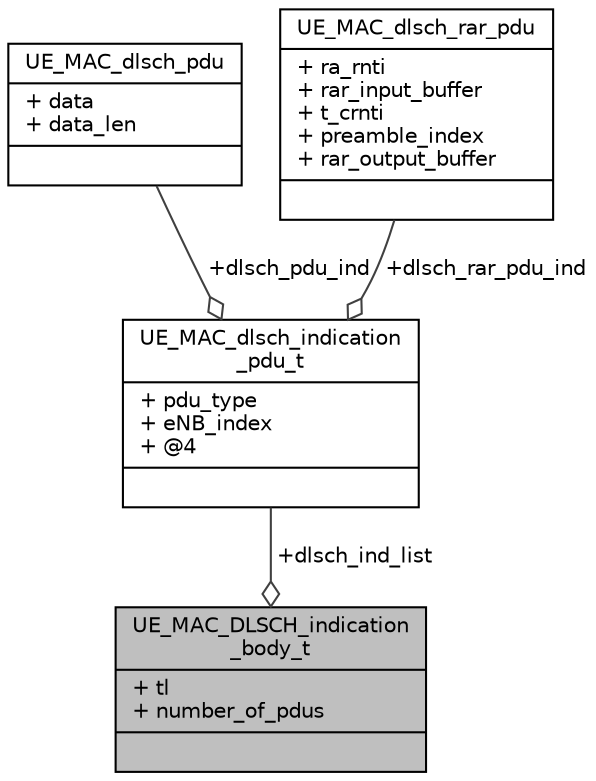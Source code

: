digraph "UE_MAC_DLSCH_indication_body_t"
{
 // LATEX_PDF_SIZE
  edge [fontname="Helvetica",fontsize="10",labelfontname="Helvetica",labelfontsize="10"];
  node [fontname="Helvetica",fontsize="10",shape=record];
  Node1 [label="{UE_MAC_DLSCH_indication\l_body_t\n|+ tl\l+ number_of_pdus\l|}",height=0.2,width=0.4,color="black", fillcolor="grey75", style="filled", fontcolor="black",tooltip=" "];
  Node2 -> Node1 [color="grey25",fontsize="10",style="solid",label=" +dlsch_ind_list" ,arrowhead="odiamond",fontname="Helvetica"];
  Node2 [label="{UE_MAC_dlsch_indication\l_pdu_t\n|+ pdu_type\l+ eNB_index\l+ @4\l|}",height=0.2,width=0.4,color="black", fillcolor="white", style="filled",URL="$structUE__MAC__dlsch__indication__pdu__t.html",tooltip=" "];
  Node3 -> Node2 [color="grey25",fontsize="10",style="solid",label=" +dlsch_pdu_ind" ,arrowhead="odiamond",fontname="Helvetica"];
  Node3 [label="{UE_MAC_dlsch_pdu\n|+ data\l+ data_len\l|}",height=0.2,width=0.4,color="black", fillcolor="white", style="filled",URL="$structUE__MAC__dlsch__pdu.html",tooltip=" "];
  Node4 -> Node2 [color="grey25",fontsize="10",style="solid",label=" +dlsch_rar_pdu_ind" ,arrowhead="odiamond",fontname="Helvetica"];
  Node4 [label="{UE_MAC_dlsch_rar_pdu\n|+ ra_rnti\l+ rar_input_buffer\l+ t_crnti\l+ preamble_index\l+ rar_output_buffer\l|}",height=0.2,width=0.4,color="black", fillcolor="white", style="filled",URL="$structUE__MAC__dlsch__rar__pdu.html",tooltip=" "];
}
